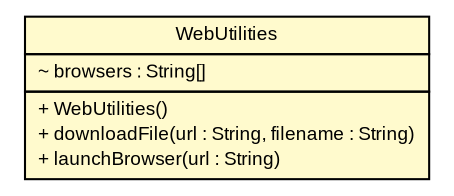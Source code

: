 #!/usr/local/bin/dot
#
# Class diagram 
# Generated by UMLGraph version R5_6 (http://www.umlgraph.org/)
#

digraph G {
	edge [fontname="arial",fontsize=10,labelfontname="arial",labelfontsize=10];
	node [fontname="arial",fontsize=10,shape=plaintext];
	nodesep=0.25;
	ranksep=0.5;
	// pfc.utilities.WebUtilities
	c18590 [label=<<table title="pfc.utilities.WebUtilities" border="0" cellborder="1" cellspacing="0" cellpadding="2" port="p" bgcolor="lemonChiffon" href="./WebUtilities.html">
		<tr><td><table border="0" cellspacing="0" cellpadding="1">
<tr><td align="center" balign="center"> WebUtilities </td></tr>
		</table></td></tr>
		<tr><td><table border="0" cellspacing="0" cellpadding="1">
<tr><td align="left" balign="left"> ~ browsers : String[] </td></tr>
		</table></td></tr>
		<tr><td><table border="0" cellspacing="0" cellpadding="1">
<tr><td align="left" balign="left"> + WebUtilities() </td></tr>
<tr><td align="left" balign="left"> + downloadFile(url : String, filename : String) </td></tr>
<tr><td align="left" balign="left"> + launchBrowser(url : String) </td></tr>
		</table></td></tr>
		</table>>, URL="./WebUtilities.html", fontname="arial", fontcolor="black", fontsize=9.0];
}

